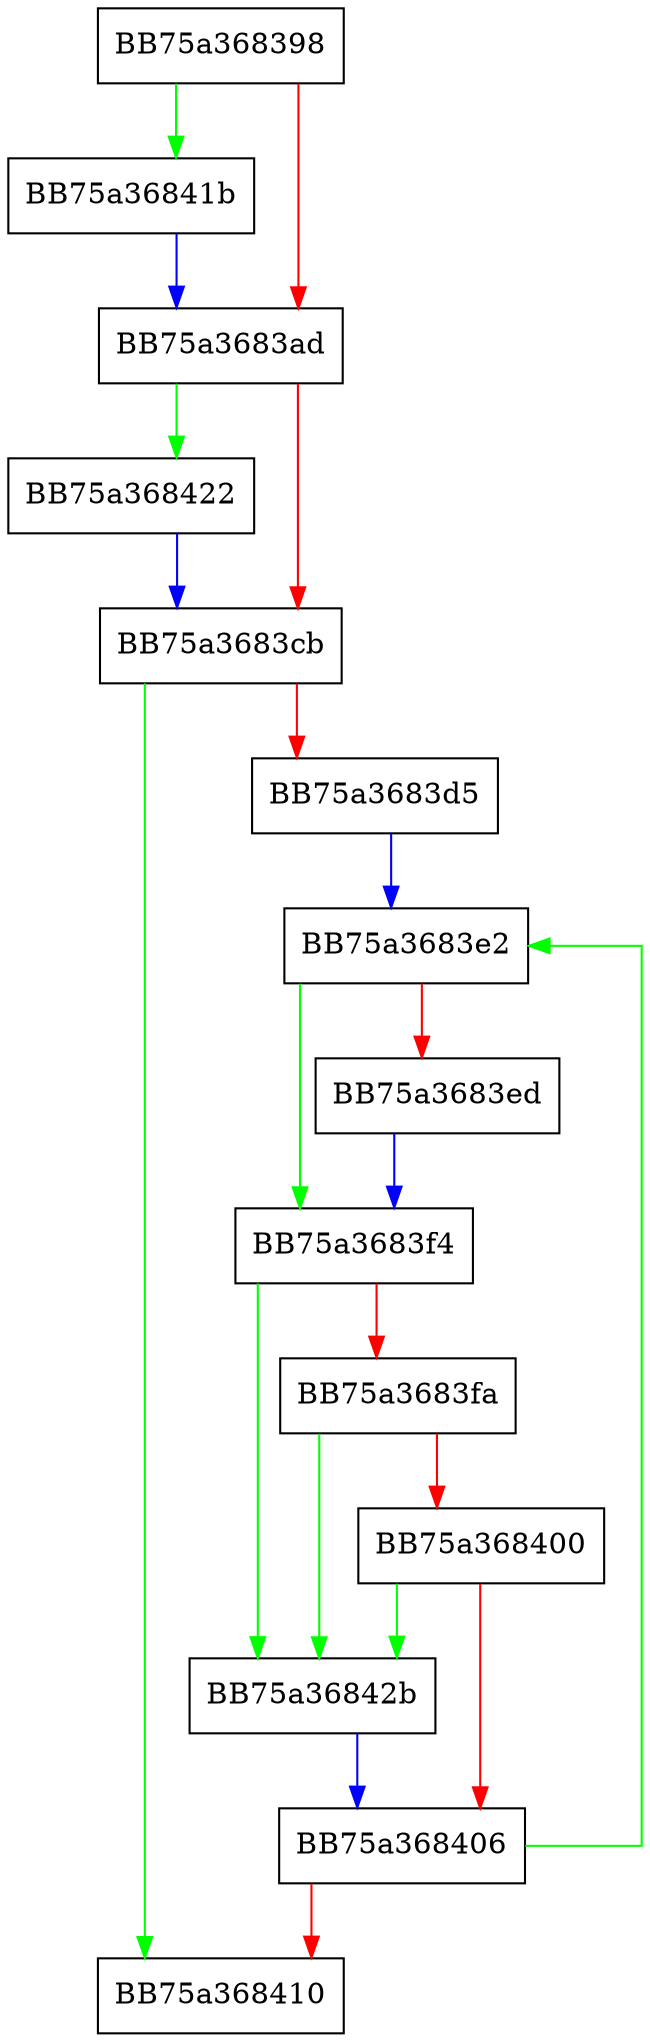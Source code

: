digraph ThreatSetDetectionType {
  node [shape="box"];
  graph [splines=ortho];
  BB75a368398 -> BB75a36841b [color="green"];
  BB75a368398 -> BB75a3683ad [color="red"];
  BB75a3683ad -> BB75a368422 [color="green"];
  BB75a3683ad -> BB75a3683cb [color="red"];
  BB75a3683cb -> BB75a368410 [color="green"];
  BB75a3683cb -> BB75a3683d5 [color="red"];
  BB75a3683d5 -> BB75a3683e2 [color="blue"];
  BB75a3683e2 -> BB75a3683f4 [color="green"];
  BB75a3683e2 -> BB75a3683ed [color="red"];
  BB75a3683ed -> BB75a3683f4 [color="blue"];
  BB75a3683f4 -> BB75a36842b [color="green"];
  BB75a3683f4 -> BB75a3683fa [color="red"];
  BB75a3683fa -> BB75a36842b [color="green"];
  BB75a3683fa -> BB75a368400 [color="red"];
  BB75a368400 -> BB75a36842b [color="green"];
  BB75a368400 -> BB75a368406 [color="red"];
  BB75a368406 -> BB75a3683e2 [color="green"];
  BB75a368406 -> BB75a368410 [color="red"];
  BB75a36841b -> BB75a3683ad [color="blue"];
  BB75a368422 -> BB75a3683cb [color="blue"];
  BB75a36842b -> BB75a368406 [color="blue"];
}